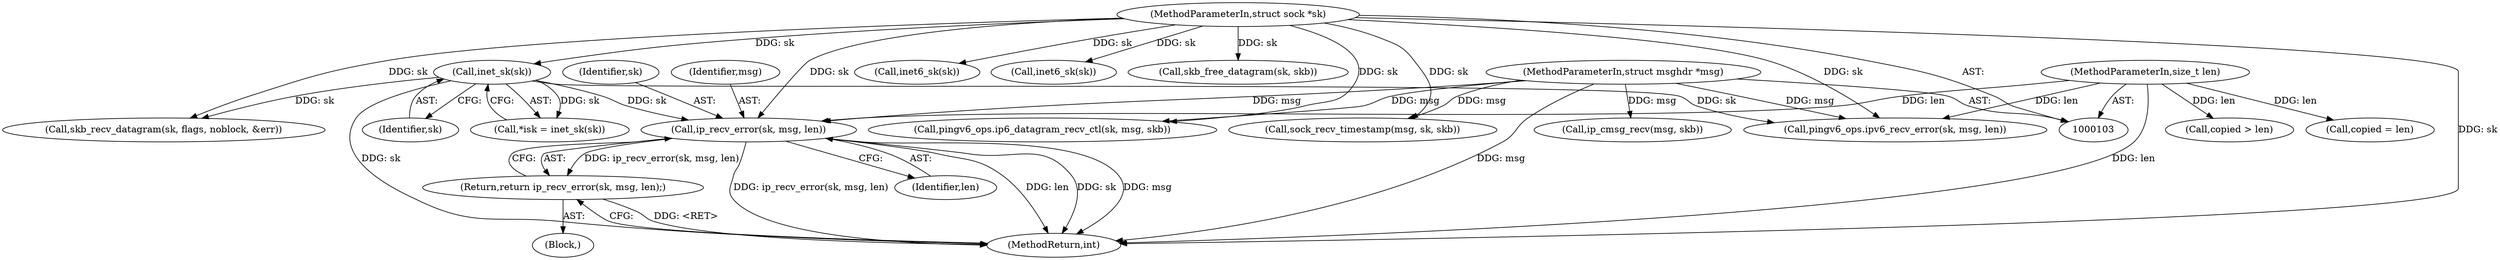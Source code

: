 digraph "0_linux_cf970c002d270c36202bd5b9c2804d3097a52da0@API" {
"1000152" [label="(Call,ip_recv_error(sk, msg, len))"];
"1000115" [label="(Call,inet_sk(sk))"];
"1000105" [label="(MethodParameterIn,struct sock *sk)"];
"1000106" [label="(MethodParameterIn,struct msghdr *msg)"];
"1000107" [label="(MethodParameterIn,size_t len)"];
"1000151" [label="(Return,return ip_recv_error(sk, msg, len);)"];
"1000169" [label="(Call,skb_recv_datagram(sk, flags, noblock, &err))"];
"1000209" [label="(Call,sock_recv_timestamp(msg, sk, skb))"];
"1000185" [label="(Call,copied > len)"];
"1000163" [label="(Call,pingv6_ops.ipv6_recv_error(sk, msg, len))"];
"1000113" [label="(Call,*isk = inet_sk(sk))"];
"1000265" [label="(Call,ip_cmsg_recv(msg, skb))"];
"1000115" [label="(Call,inet_sk(sk))"];
"1000106" [label="(MethodParameterIn,struct msghdr *msg)"];
"1000194" [label="(Call,copied = len)"];
"1000277" [label="(Call,inet6_sk(sk))"];
"1000346" [label="(Call,inet6_sk(sk))"];
"1000361" [label="(Call,skb_free_datagram(sk, skb))"];
"1000150" [label="(Block,)"];
"1000370" [label="(MethodReturn,int)"];
"1000155" [label="(Identifier,len)"];
"1000151" [label="(Return,return ip_recv_error(sk, msg, len);)"];
"1000116" [label="(Identifier,sk)"];
"1000107" [label="(MethodParameterIn,size_t len)"];
"1000105" [label="(MethodParameterIn,struct sock *sk)"];
"1000152" [label="(Call,ip_recv_error(sk, msg, len))"];
"1000153" [label="(Identifier,sk)"];
"1000350" [label="(Call,pingv6_ops.ip6_datagram_recv_ctl(sk, msg, skb))"];
"1000154" [label="(Identifier,msg)"];
"1000152" -> "1000151"  [label="AST: "];
"1000152" -> "1000155"  [label="CFG: "];
"1000153" -> "1000152"  [label="AST: "];
"1000154" -> "1000152"  [label="AST: "];
"1000155" -> "1000152"  [label="AST: "];
"1000151" -> "1000152"  [label="CFG: "];
"1000152" -> "1000370"  [label="DDG: ip_recv_error(sk, msg, len)"];
"1000152" -> "1000370"  [label="DDG: len"];
"1000152" -> "1000370"  [label="DDG: sk"];
"1000152" -> "1000370"  [label="DDG: msg"];
"1000152" -> "1000151"  [label="DDG: ip_recv_error(sk, msg, len)"];
"1000115" -> "1000152"  [label="DDG: sk"];
"1000105" -> "1000152"  [label="DDG: sk"];
"1000106" -> "1000152"  [label="DDG: msg"];
"1000107" -> "1000152"  [label="DDG: len"];
"1000115" -> "1000113"  [label="AST: "];
"1000115" -> "1000116"  [label="CFG: "];
"1000116" -> "1000115"  [label="AST: "];
"1000113" -> "1000115"  [label="CFG: "];
"1000115" -> "1000370"  [label="DDG: sk"];
"1000115" -> "1000113"  [label="DDG: sk"];
"1000105" -> "1000115"  [label="DDG: sk"];
"1000115" -> "1000163"  [label="DDG: sk"];
"1000115" -> "1000169"  [label="DDG: sk"];
"1000105" -> "1000103"  [label="AST: "];
"1000105" -> "1000370"  [label="DDG: sk"];
"1000105" -> "1000163"  [label="DDG: sk"];
"1000105" -> "1000169"  [label="DDG: sk"];
"1000105" -> "1000209"  [label="DDG: sk"];
"1000105" -> "1000277"  [label="DDG: sk"];
"1000105" -> "1000346"  [label="DDG: sk"];
"1000105" -> "1000350"  [label="DDG: sk"];
"1000105" -> "1000361"  [label="DDG: sk"];
"1000106" -> "1000103"  [label="AST: "];
"1000106" -> "1000370"  [label="DDG: msg"];
"1000106" -> "1000163"  [label="DDG: msg"];
"1000106" -> "1000209"  [label="DDG: msg"];
"1000106" -> "1000265"  [label="DDG: msg"];
"1000106" -> "1000350"  [label="DDG: msg"];
"1000107" -> "1000103"  [label="AST: "];
"1000107" -> "1000370"  [label="DDG: len"];
"1000107" -> "1000163"  [label="DDG: len"];
"1000107" -> "1000185"  [label="DDG: len"];
"1000107" -> "1000194"  [label="DDG: len"];
"1000151" -> "1000150"  [label="AST: "];
"1000370" -> "1000151"  [label="CFG: "];
"1000151" -> "1000370"  [label="DDG: <RET>"];
}
